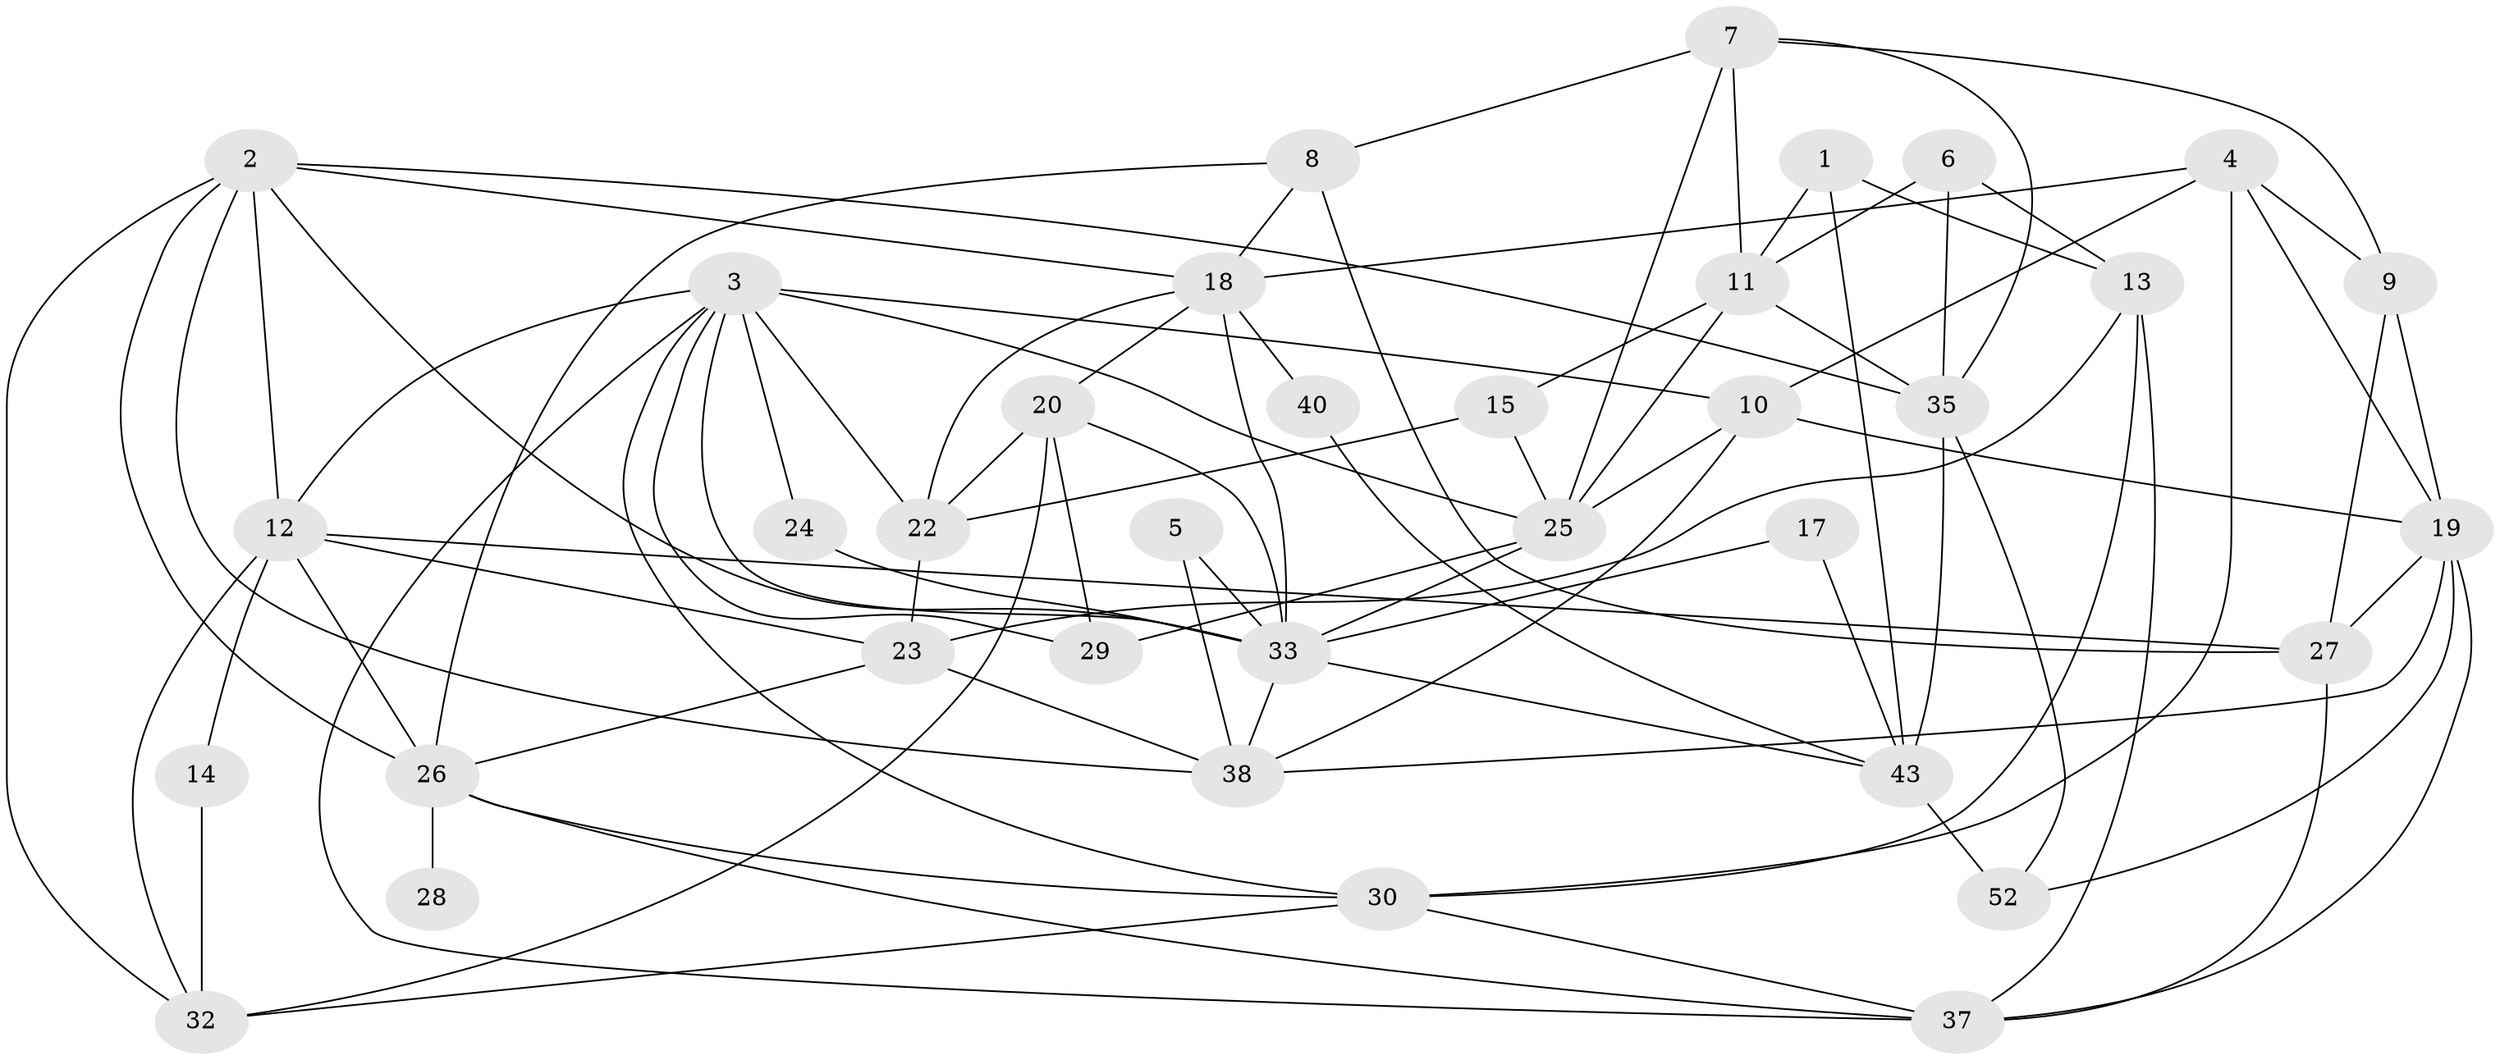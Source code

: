 // original degree distribution, {3: 0.31666666666666665, 4: 0.25, 5: 0.16666666666666666, 2: 0.11666666666666667, 7: 0.05, 6: 0.08333333333333333, 8: 0.016666666666666666}
// Generated by graph-tools (version 1.1) at 2025/11/02/27/25 16:11:22]
// undirected, 36 vertices, 88 edges
graph export_dot {
graph [start="1"]
  node [color=gray90,style=filled];
  1 [super="+31"];
  2 [super="+60"];
  3 [super="+39"];
  4 [super="+55"];
  5 [super="+45"];
  6;
  7;
  8;
  9 [super="+57"];
  10 [super="+53"];
  11 [super="+16"];
  12 [super="+42"];
  13 [super="+34"];
  14;
  15;
  17;
  18 [super="+36"];
  19 [super="+21"];
  20 [super="+44"];
  22 [super="+51"];
  23;
  24;
  25 [super="+50"];
  26 [super="+58"];
  27 [super="+49"];
  28;
  29;
  30 [super="+56"];
  32 [super="+48"];
  33 [super="+41"];
  35 [super="+59"];
  37 [super="+46"];
  38 [super="+47"];
  40;
  43 [super="+54"];
  52;
  1 -- 43;
  1 -- 13 [weight=2];
  1 -- 11;
  2 -- 35;
  2 -- 12;
  2 -- 18;
  2 -- 32;
  2 -- 33;
  2 -- 38;
  2 -- 26;
  3 -- 30;
  3 -- 24;
  3 -- 37;
  3 -- 22;
  3 -- 10;
  3 -- 29;
  3 -- 33;
  3 -- 12;
  3 -- 25;
  4 -- 9;
  4 -- 18;
  4 -- 10;
  4 -- 30;
  4 -- 19;
  5 -- 38;
  5 -- 33;
  6 -- 11;
  6 -- 13;
  6 -- 35;
  7 -- 25;
  7 -- 35;
  7 -- 8;
  7 -- 9;
  7 -- 11;
  8 -- 18;
  8 -- 26;
  8 -- 27;
  9 -- 27;
  9 -- 19;
  10 -- 25;
  10 -- 19;
  10 -- 38;
  11 -- 15;
  11 -- 35;
  11 -- 25;
  12 -- 14;
  12 -- 23;
  12 -- 26;
  12 -- 32;
  12 -- 27;
  13 -- 23;
  13 -- 30;
  13 -- 37;
  14 -- 32;
  15 -- 22;
  15 -- 25;
  17 -- 43;
  17 -- 33;
  18 -- 33;
  18 -- 22;
  18 -- 40;
  18 -- 20;
  19 -- 27;
  19 -- 52;
  19 -- 37;
  19 -- 38;
  20 -- 29;
  20 -- 33;
  20 -- 22 [weight=2];
  20 -- 32;
  22 -- 23;
  23 -- 26;
  23 -- 38;
  24 -- 33 [weight=2];
  25 -- 29;
  25 -- 33;
  26 -- 28 [weight=2];
  26 -- 30;
  26 -- 37;
  27 -- 37;
  30 -- 37;
  30 -- 32;
  33 -- 43;
  33 -- 38;
  35 -- 52;
  35 -- 43;
  40 -- 43;
  43 -- 52 [weight=2];
}
